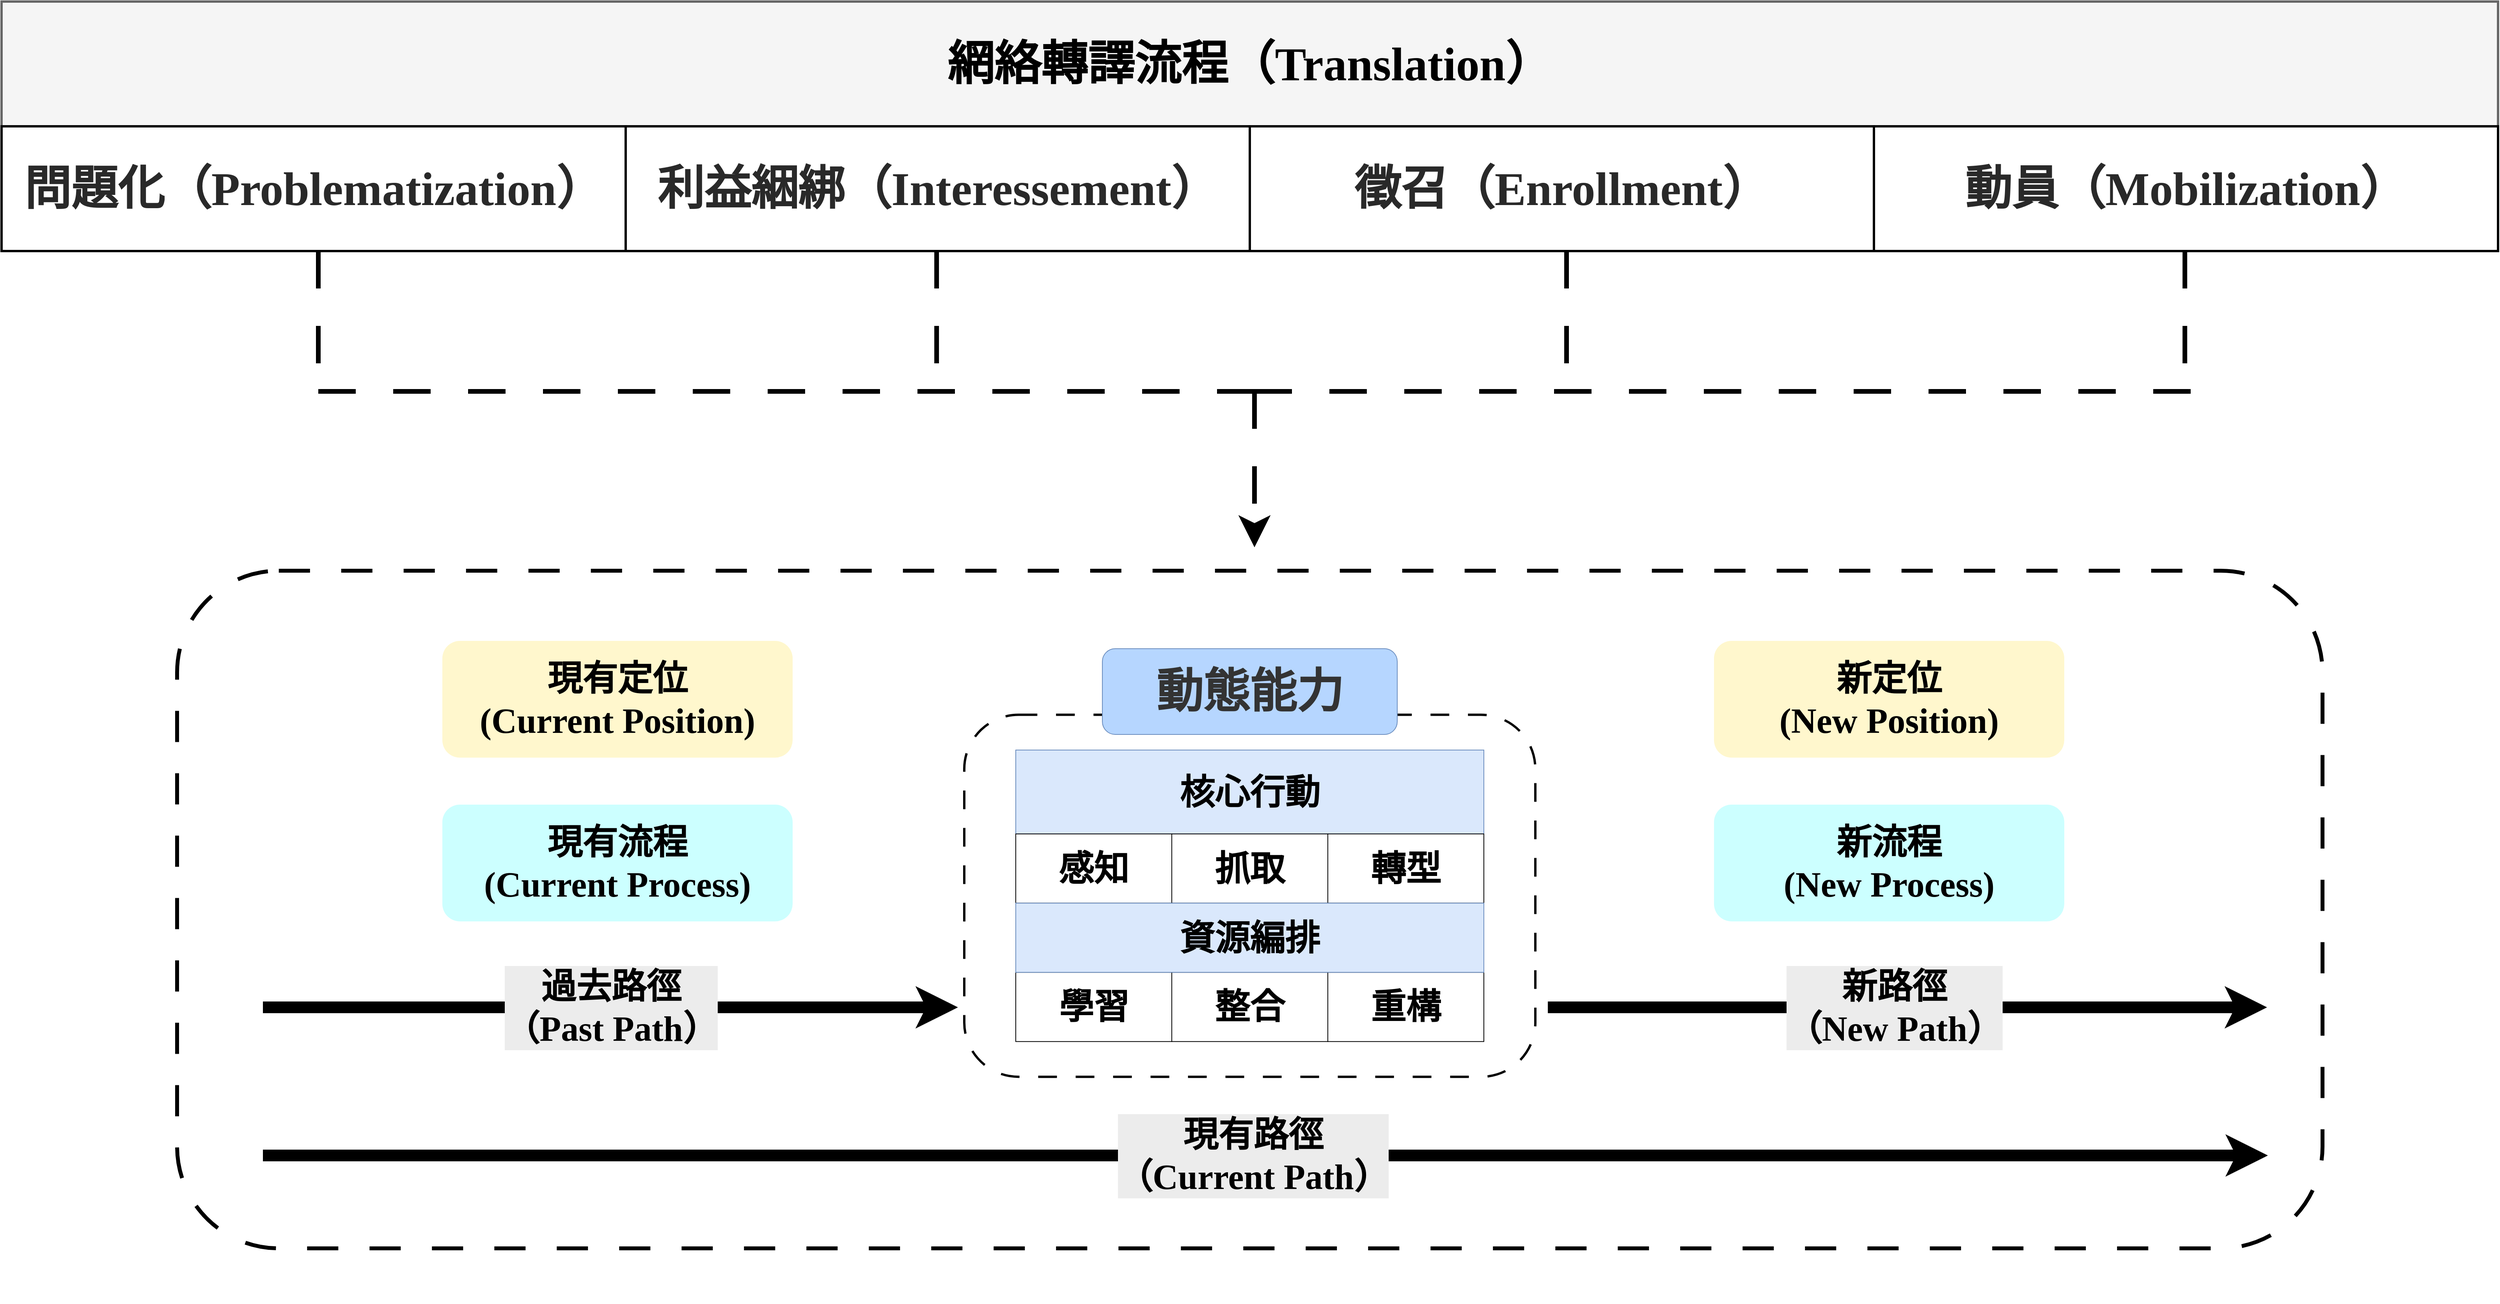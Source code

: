 <mxfile version="26.1.3">
  <diagram name="第1頁" id="wC7kurbf7wUDReqNRRzc">
    <mxGraphModel dx="3390" dy="1810" grid="1" gridSize="10" guides="1" tooltips="1" connect="1" arrows="1" fold="1" page="1" pageScale="1" pageWidth="1169" pageHeight="827" math="0" shadow="0">
      <root>
        <mxCell id="0" />
        <mxCell id="1" parent="0" />
        <mxCell id="01h_fH0Ezq0AhsoQUDCI-51" value="" style="group;movable=0;resizable=0;rotatable=0;deletable=0;editable=0;locked=1;connectable=0;" parent="1" vertex="1" connectable="0">
          <mxGeometry x="154" y="160" width="3200" height="700" as="geometry" />
        </mxCell>
        <mxCell id="Bq2czI2fm5DyTAyvNpCL-4" value="&lt;div&gt;&lt;font&gt;&lt;b&gt;&lt;span style=&quot;font-family: 標楷體; background-color: transparent; color: light-dark(rgb(0, 0, 0), rgb(255, 255, 255));&quot;&gt;網絡轉譯流程（&lt;/span&gt;&lt;span style=&quot;background-color: transparent; color: light-dark(rgb(0, 0, 0), rgb(255, 255, 255)); font-family: 標楷體;&quot;&gt;Translation）&lt;/span&gt;&lt;/b&gt;&lt;/font&gt;&lt;/div&gt;" style="rounded=0;whiteSpace=wrap;html=1;movable=1;resizable=1;rotatable=1;deletable=1;editable=1;locked=0;connectable=1;align=center;strokeColor=#666666;strokeWidth=3;verticalAlign=middle;fontFamily=Helvetica;fontSize=60;fillColor=#f5f5f5;fontColor=#333333;" parent="01h_fH0Ezq0AhsoQUDCI-51" vertex="1">
          <mxGeometry width="3200" height="160" as="geometry" />
        </mxCell>
        <mxCell id="Bq2czI2fm5DyTAyvNpCL-8" value="&lt;div&gt;&lt;span id=&quot;docs-internal-guid-ae83f5a6-7fff-8fde-e0c6-65114a091cd3&quot;&gt;&lt;span style=&quot;color: rgb(41, 41, 41); background-color: rgb(255, 255, 255); font-weight: 700; font-variant-numeric: normal; font-variant-east-asian: normal; font-variant-alternates: normal; font-variant-position: normal; font-variant-emoji: normal; vertical-align: baseline; white-space-collapse: preserve;&quot;&gt;&lt;font face=&quot;標楷體&quot;&gt;利益綑綁（Interessement）&lt;/font&gt;&lt;/span&gt;&lt;/span&gt;&lt;/div&gt;" style="rounded=0;whiteSpace=wrap;html=1;movable=0;resizable=0;rotatable=0;deletable=0;editable=0;locked=1;connectable=0;flipH=1;strokeColor=default;align=center;verticalAlign=middle;fontFamily=Helvetica;fontSize=60;fontColor=default;fillColor=default;strokeWidth=3;" parent="01h_fH0Ezq0AhsoQUDCI-51" vertex="1">
          <mxGeometry x="800" y="159.995" width="800" height="160" as="geometry" />
        </mxCell>
        <mxCell id="Bq2czI2fm5DyTAyvNpCL-9" value="&lt;div&gt;&lt;span id=&quot;docs-internal-guid-02cee520-7fff-a714-8f82-c0ed73381c71&quot;&gt;&lt;span style=&quot;color: rgb(41, 41, 41); background-color: rgb(255, 255, 255); font-weight: 700; font-variant-numeric: normal; font-variant-east-asian: normal; font-variant-alternates: normal; font-variant-position: normal; font-variant-emoji: normal; vertical-align: baseline; white-space-collapse: preserve;&quot;&gt;&lt;font face=&quot;標楷體&quot;&gt;徵召（&lt;/font&gt;&lt;/span&gt;&lt;/span&gt;&lt;span style=&quot;font-family: 標楷體; background-color: light-dark(rgb(255, 255, 255), rgb(18, 18, 18)); color: light-dark(rgb(41, 41, 41), rgb(202, 202, 202)); font-weight: 700; white-space-collapse: preserve;&quot;&gt;Enrollment）&lt;/span&gt;&lt;/div&gt;" style="rounded=0;whiteSpace=wrap;html=1;movable=1;resizable=1;rotatable=1;deletable=1;editable=1;locked=0;connectable=1;flipH=1;strokeColor=default;align=center;verticalAlign=middle;fontFamily=Helvetica;fontSize=60;fontColor=default;fillColor=default;strokeWidth=3;" parent="01h_fH0Ezq0AhsoQUDCI-51" vertex="1">
          <mxGeometry x="1600" y="159.995" width="800" height="160" as="geometry" />
        </mxCell>
        <mxCell id="Bq2czI2fm5DyTAyvNpCL-10" value="&lt;div&gt;&lt;span id=&quot;docs-internal-guid-2bd36903-7fff-b662-3506-067318d8adca&quot;&gt;&lt;span style=&quot;font-family: DFKai-SB; color: rgb(41, 41, 41); background-color: rgb(255, 255, 255); font-weight: 700; font-variant-numeric: normal; font-variant-east-asian: normal; font-variant-alternates: normal; font-variant-position: normal; font-variant-emoji: normal; vertical-align: baseline; white-space-collapse: preserve;&quot;&gt;&lt;font&gt;動員&lt;/font&gt;&lt;/span&gt;&lt;/span&gt;&lt;span style=&quot;background-color: light-dark(rgb(255, 255, 255), rgb(18, 18, 18)); color: light-dark(rgb(41, 41, 41), rgb(202, 202, 202)); font-family: DFKai-SB; font-weight: 700; white-space-collapse: preserve;&quot;&gt;（Mobilization）&lt;/span&gt;&lt;/div&gt;" style="rounded=0;whiteSpace=wrap;html=1;movable=1;resizable=1;rotatable=1;deletable=1;editable=1;locked=0;connectable=1;flipH=1;strokeColor=default;align=center;verticalAlign=middle;fontFamily=Helvetica;fontSize=60;fontColor=default;fillColor=default;strokeWidth=3;" parent="01h_fH0Ezq0AhsoQUDCI-51" vertex="1">
          <mxGeometry x="2400.0" y="159.995" width="800" height="160" as="geometry" />
        </mxCell>
        <mxCell id="Bq2czI2fm5DyTAyvNpCL-11" value="&lt;div&gt;&lt;b&gt;&lt;font face=&quot;標楷體&quot;&gt;&lt;span id=&quot;docs-internal-guid-4d6b0944-7fff-3b9e-f96f-b2088e79abd8&quot;&gt;&lt;span style=&quot;color: rgb(41, 41, 41); background-color: rgb(255, 255, 255); font-variant-numeric: normal; font-variant-east-asian: normal; font-variant-alternates: normal; font-variant-position: normal; font-variant-emoji: normal; vertical-align: baseline; white-space-collapse: preserve;&quot;&gt;問題化&lt;/span&gt;&lt;/span&gt;&lt;span style=&quot;background-color: rgb(255, 255, 255); color: rgb(41, 41, 41); white-space-collapse: preserve;&quot;&gt;（Problematization）&lt;/span&gt;&lt;/font&gt;&lt;/b&gt;&lt;/div&gt;" style="rounded=0;whiteSpace=wrap;html=1;movable=0;resizable=0;rotatable=0;deletable=0;editable=0;locked=1;connectable=0;flipH=1;fontSize=60;align=center;strokeColor=default;strokeWidth=3;verticalAlign=middle;fontFamily=Helvetica;fontColor=default;fillColor=default;" parent="01h_fH0Ezq0AhsoQUDCI-51" vertex="1">
          <mxGeometry y="159.995" width="800" height="160" as="geometry" />
        </mxCell>
        <mxCell id="01h_fH0Ezq0AhsoQUDCI-42" value="" style="endArrow=none;dashed=1;html=1;rounded=0;dashPattern=8 8;strokeColor=default;strokeWidth=6;align=center;verticalAlign=middle;fontFamily=Helvetica;fontSize=45;fontColor=default;labelBackgroundColor=default;endSize=5;startFill=0;endFill=1;movable=0;resizable=0;rotatable=0;deletable=0;editable=0;locked=1;connectable=0;" parent="01h_fH0Ezq0AhsoQUDCI-51" edge="1">
          <mxGeometry width="50" height="50" relative="1" as="geometry">
            <mxPoint x="1198.57" y="320" as="sourcePoint" />
            <mxPoint x="1198.57" y="480" as="targetPoint" />
          </mxGeometry>
        </mxCell>
        <mxCell id="01h_fH0Ezq0AhsoQUDCI-43" value="" style="endArrow=none;dashed=1;html=1;rounded=0;dashPattern=8 8;strokeColor=default;strokeWidth=6;align=center;verticalAlign=middle;fontFamily=Helvetica;fontSize=45;fontColor=default;labelBackgroundColor=default;endSize=5;endFill=1;startFill=0;movable=0;resizable=0;rotatable=0;deletable=0;editable=0;locked=1;connectable=0;" parent="01h_fH0Ezq0AhsoQUDCI-51" edge="1">
          <mxGeometry width="50" height="50" relative="1" as="geometry">
            <mxPoint x="2006" y="320" as="sourcePoint" />
            <mxPoint x="2006" y="480" as="targetPoint" />
          </mxGeometry>
        </mxCell>
        <mxCell id="01h_fH0Ezq0AhsoQUDCI-44" value="" style="endArrow=none;dashed=1;html=1;rounded=0;dashPattern=8 8;strokeColor=default;strokeWidth=6;align=center;verticalAlign=middle;fontFamily=Helvetica;fontSize=45;fontColor=default;labelBackgroundColor=default;endSize=5;endFill=1;startFill=0;movable=0;resizable=0;rotatable=0;deletable=0;editable=0;locked=1;connectable=0;" parent="01h_fH0Ezq0AhsoQUDCI-51" edge="1">
          <mxGeometry width="50" height="50" relative="1" as="geometry">
            <mxPoint x="2798.57" y="320" as="sourcePoint" />
            <mxPoint x="2798.57" y="480" as="targetPoint" />
          </mxGeometry>
        </mxCell>
        <mxCell id="01h_fH0Ezq0AhsoQUDCI-45" value="" style="endArrow=none;dashed=1;html=1;rounded=0;dashPattern=8 8;strokeColor=default;strokeWidth=6;align=center;verticalAlign=middle;fontFamily=Helvetica;fontSize=45;fontColor=default;labelBackgroundColor=default;endSize=5;startFill=0;endFill=1;movable=0;resizable=0;rotatable=0;deletable=0;editable=0;locked=1;connectable=0;" parent="01h_fH0Ezq0AhsoQUDCI-51" edge="1">
          <mxGeometry width="50" height="50" relative="1" as="geometry">
            <mxPoint x="406" y="320" as="sourcePoint" />
            <mxPoint x="406" y="480" as="targetPoint" />
          </mxGeometry>
        </mxCell>
        <mxCell id="01h_fH0Ezq0AhsoQUDCI-46" value="" style="endArrow=none;dashed=1;html=1;rounded=0;dashPattern=8 8;strokeColor=default;strokeWidth=6;align=center;verticalAlign=middle;fontFamily=Helvetica;fontSize=45;fontColor=default;labelBackgroundColor=default;endSize=5;startFill=0;movable=0;resizable=0;rotatable=0;deletable=0;editable=0;locked=1;connectable=0;" parent="01h_fH0Ezq0AhsoQUDCI-51" edge="1">
          <mxGeometry width="50" height="50" relative="1" as="geometry">
            <mxPoint x="406" y="500" as="sourcePoint" />
            <mxPoint x="1606" y="500" as="targetPoint" />
          </mxGeometry>
        </mxCell>
        <mxCell id="01h_fH0Ezq0AhsoQUDCI-47" value="" style="endArrow=classic;dashed=1;html=1;rounded=0;dashPattern=8 8;strokeColor=default;strokeWidth=6;align=center;verticalAlign=middle;fontFamily=Helvetica;fontSize=45;fontColor=default;labelBackgroundColor=default;endSize=22;" parent="01h_fH0Ezq0AhsoQUDCI-51" edge="1">
          <mxGeometry width="50" height="50" relative="1" as="geometry">
            <mxPoint x="1606" y="500" as="sourcePoint" />
            <mxPoint x="1606" y="700" as="targetPoint" />
          </mxGeometry>
        </mxCell>
        <mxCell id="01h_fH0Ezq0AhsoQUDCI-50" value="" style="endArrow=none;dashed=1;html=1;rounded=0;dashPattern=8 8;strokeColor=default;strokeWidth=6;align=center;verticalAlign=middle;fontFamily=Helvetica;fontSize=45;fontColor=default;labelBackgroundColor=default;endSize=5;startFill=0;movable=0;resizable=0;rotatable=0;deletable=0;editable=0;locked=1;connectable=0;" parent="01h_fH0Ezq0AhsoQUDCI-51" edge="1">
          <mxGeometry width="50" height="50" relative="1" as="geometry">
            <mxPoint x="1606" y="500" as="sourcePoint" />
            <mxPoint x="2806" y="500" as="targetPoint" />
          </mxGeometry>
        </mxCell>
        <mxCell id="01h_fH0Ezq0AhsoQUDCI-25" value="" style="group;dashed=1;dashPattern=8 8;movable=0;resizable=0;rotatable=0;deletable=0;editable=0;locked=1;connectable=0;" parent="1" vertex="1" connectable="0">
          <mxGeometry x="214" y="879.997" width="3080" height="949.091" as="geometry" />
        </mxCell>
        <mxCell id="GsVl5pBXx7Pnx02ccX-W-87" value="" style="group;movable=0;resizable=0;rotatable=0;deletable=0;editable=0;locked=1;connectable=0;" parent="1" vertex="1" connectable="0">
          <mxGeometry x="379" y="890" width="2750" height="869.09" as="geometry" />
        </mxCell>
        <mxCell id="GsVl5pBXx7Pnx02ccX-W-22" value="" style="rounded=1;whiteSpace=wrap;html=1;dashed=1;dashPattern=8 8;strokeWidth=5;movable=1;resizable=1;rotatable=1;deletable=1;editable=1;locked=0;connectable=1;" parent="GsVl5pBXx7Pnx02ccX-W-87" vertex="1">
          <mxGeometry width="2750" height="869.09" as="geometry" />
        </mxCell>
        <mxCell id="GsVl5pBXx7Pnx02ccX-W-23" value="3100 pt" style="endArrow=classic;html=1;rounded=0;fontSize=45;strokeWidth=15;strokeColor=default;align=center;verticalAlign=middle;fontFamily=Helvetica;fontColor=default;labelBackgroundColor=default;entryX=0.299;entryY=0.643;entryDx=0;entryDy=0;entryPerimeter=0;" parent="GsVl5pBXx7Pnx02ccX-W-87" edge="1">
          <mxGeometry relative="1" as="geometry">
            <mxPoint x="110" y="560" as="sourcePoint" />
            <mxPoint x="1000.92" y="560" as="targetPoint" />
          </mxGeometry>
        </mxCell>
        <mxCell id="GsVl5pBXx7Pnx02ccX-W-24" value="&lt;font face=&quot;標楷體&quot;&gt;&lt;span style=&quot;font-size: 45px;&quot;&gt;&lt;b&gt;過去路徑&lt;/b&gt;&lt;/span&gt;&lt;/font&gt;&lt;div&gt;&lt;font face=&quot;標楷體&quot;&gt;&lt;span style=&quot;font-size: 45px;&quot;&gt;&lt;b&gt;（Past Path）&lt;/b&gt;&lt;/span&gt;&lt;/font&gt;&lt;/div&gt;" style="edgeLabel;html=1;align=center;verticalAlign=middle;resizable=1;points=[];labelBorderColor=none;textShadow=0;movable=1;rotatable=1;deletable=1;editable=1;locked=0;connectable=1;rounded=0;strokeColor=default;strokeWidth=15;fontFamily=Helvetica;fontSize=45;fontColor=default;labelBackgroundColor=#ECECEC;fillColor=none;gradientColor=none;" parent="GsVl5pBXx7Pnx02ccX-W-23" vertex="1" connectable="0">
          <mxGeometry relative="1" as="geometry">
            <mxPoint as="offset" />
          </mxGeometry>
        </mxCell>
        <mxCell id="GsVl5pBXx7Pnx02ccX-W-25" value="" style="endArrow=classic;html=1;rounded=0;fontSize=45;strokeWidth=15;" parent="GsVl5pBXx7Pnx02ccX-W-87" edge="1">
          <mxGeometry relative="1" as="geometry">
            <mxPoint x="110" y="750" as="sourcePoint" />
            <mxPoint x="2680" y="750" as="targetPoint" />
          </mxGeometry>
        </mxCell>
        <mxCell id="GsVl5pBXx7Pnx02ccX-W-26" value="Label" style="edgeLabel;resizable=0;html=1;;align=center;verticalAlign=middle;movable=0;rotatable=0;deletable=0;editable=0;locked=1;connectable=0;" parent="GsVl5pBXx7Pnx02ccX-W-25" connectable="0" vertex="1">
          <mxGeometry relative="1" as="geometry" />
        </mxCell>
        <mxCell id="GsVl5pBXx7Pnx02ccX-W-27" value="Text" style="edgeLabel;html=1;align=center;verticalAlign=middle;resizable=0;points=[];movable=0;rotatable=0;deletable=0;editable=0;locked=1;connectable=0;" parent="GsVl5pBXx7Pnx02ccX-W-25" vertex="1" connectable="0">
          <mxGeometry x="-0.018" y="2" relative="1" as="geometry">
            <mxPoint x="-1" as="offset" />
          </mxGeometry>
        </mxCell>
        <mxCell id="GsVl5pBXx7Pnx02ccX-W-28" value="&lt;font face=&quot;標楷體&quot;&gt;&lt;span style=&quot;font-size: 45px;&quot;&gt;&lt;b&gt;現有路徑&lt;/b&gt;&lt;/span&gt;&lt;/font&gt;&lt;div&gt;&lt;font face=&quot;標楷體&quot;&gt;&lt;span style=&quot;font-size: 45px;&quot;&gt;&lt;b&gt;（Current Path）&lt;/b&gt;&lt;/span&gt;&lt;/font&gt;&lt;/div&gt;" style="edgeLabel;html=1;align=center;verticalAlign=middle;resizable=1;points=[];labelBorderColor=none;movable=1;rotatable=1;deletable=1;editable=1;locked=0;connectable=1;rounded=0;strokeColor=default;strokeWidth=15;fontFamily=Helvetica;fontSize=45;fontColor=default;labelBackgroundColor=#ECECEC;fillColor=none;gradientColor=none;" parent="GsVl5pBXx7Pnx02ccX-W-25" vertex="1" connectable="0">
          <mxGeometry x="-0.009" y="-1" relative="1" as="geometry">
            <mxPoint x="-5" y="-1" as="offset" />
          </mxGeometry>
        </mxCell>
        <mxCell id="GsVl5pBXx7Pnx02ccX-W-67" value="" style="group" parent="GsVl5pBXx7Pnx02ccX-W-87" vertex="1" connectable="0">
          <mxGeometry x="1009" y="90" width="732" height="553.227" as="geometry" />
        </mxCell>
        <mxCell id="GsVl5pBXx7Pnx02ccX-W-36" value="" style="rounded=1;whiteSpace=wrap;html=1;movable=1;resizable=1;rotatable=1;deletable=1;editable=1;locked=0;connectable=1;strokeWidth=3;dashed=1;dashPattern=8 8;" parent="GsVl5pBXx7Pnx02ccX-W-67" vertex="1">
          <mxGeometry y="94.787" width="732" height="464.3" as="geometry" />
        </mxCell>
        <mxCell id="GsVl5pBXx7Pnx02ccX-W-66" value="" style="group" parent="GsVl5pBXx7Pnx02ccX-W-67" vertex="1" connectable="0">
          <mxGeometry x="66" y="139.996" width="600" height="373.884" as="geometry" />
        </mxCell>
        <mxCell id="GsVl5pBXx7Pnx02ccX-W-39" value="&lt;b&gt;核心行動&lt;/b&gt;" style="rounded=0;whiteSpace=wrap;html=1;fontSize=45;fontFamily=標楷體;movable=1;resizable=1;rotatable=1;deletable=1;editable=1;locked=0;connectable=1;fillColor=#dae8fc;strokeColor=#6c8ebf;" parent="GsVl5pBXx7Pnx02ccX-W-66" vertex="1">
          <mxGeometry width="600" height="107.593" as="geometry" />
        </mxCell>
        <mxCell id="GsVl5pBXx7Pnx02ccX-W-41" value="&lt;font face=&quot;標楷體&quot; style=&quot;font-size: 45px;&quot;&gt;&lt;b&gt;學習&lt;/b&gt;&lt;/font&gt;" style="rounded=0;whiteSpace=wrap;html=1;movable=1;resizable=1;rotatable=1;deletable=1;editable=1;locked=0;connectable=1;" parent="GsVl5pBXx7Pnx02ccX-W-66" vertex="1">
          <mxGeometry y="285.114" width="200" height="88.77" as="geometry" />
        </mxCell>
        <mxCell id="GsVl5pBXx7Pnx02ccX-W-43" value="&lt;font face=&quot;標楷體&quot;&gt;&lt;span style=&quot;font-size: 45px;&quot;&gt;&lt;b&gt;整合&lt;/b&gt;&lt;/span&gt;&lt;/font&gt;" style="rounded=0;whiteSpace=wrap;html=1;movable=1;resizable=1;rotatable=1;deletable=1;editable=1;locked=0;connectable=1;" parent="GsVl5pBXx7Pnx02ccX-W-66" vertex="1">
          <mxGeometry x="200" y="285.117" width="200" height="88.764" as="geometry" />
        </mxCell>
        <mxCell id="GsVl5pBXx7Pnx02ccX-W-42" value="&lt;font face=&quot;標楷體&quot; style=&quot;font-size: 45px;&quot;&gt;&lt;b&gt;重構&lt;/b&gt;&lt;/font&gt;" style="rounded=0;whiteSpace=wrap;html=1;movable=1;resizable=1;rotatable=1;deletable=1;editable=1;locked=0;connectable=1;" parent="GsVl5pBXx7Pnx02ccX-W-66" vertex="1">
          <mxGeometry x="400" y="285.117" width="200" height="88.764" as="geometry" />
        </mxCell>
        <mxCell id="GsVl5pBXx7Pnx02ccX-W-44" value="&lt;font face=&quot;標楷體&quot;&gt;&lt;span style=&quot;font-size: 45px;&quot;&gt;&lt;b&gt;抓取&lt;/b&gt;&lt;/span&gt;&lt;/font&gt;" style="rounded=0;whiteSpace=wrap;html=1;movable=1;resizable=1;rotatable=1;deletable=1;editable=1;locked=0;connectable=1;" parent="GsVl5pBXx7Pnx02ccX-W-66" vertex="1">
          <mxGeometry x="200" y="107.594" width="200" height="88.764" as="geometry" />
        </mxCell>
        <mxCell id="GsVl5pBXx7Pnx02ccX-W-45" value="&lt;font face=&quot;標楷體&quot; style=&quot;font-size: 45px;&quot;&gt;&lt;b&gt;感知&lt;/b&gt;&lt;/font&gt;" style="rounded=0;whiteSpace=wrap;html=1;movable=1;resizable=1;rotatable=1;deletable=1;editable=1;locked=0;connectable=1;" parent="GsVl5pBXx7Pnx02ccX-W-66" vertex="1">
          <mxGeometry y="107.594" width="200" height="88.764" as="geometry" />
        </mxCell>
        <mxCell id="GsVl5pBXx7Pnx02ccX-W-46" value="&lt;font face=&quot;標楷體&quot; style=&quot;font-size: 45px;&quot;&gt;&lt;b&gt;轉型&lt;/b&gt;&lt;/font&gt;" style="rounded=0;whiteSpace=wrap;html=1;movable=1;resizable=1;rotatable=1;deletable=1;editable=1;locked=0;connectable=1;" parent="GsVl5pBXx7Pnx02ccX-W-66" vertex="1">
          <mxGeometry x="400" y="107.59" width="200" height="88.76" as="geometry" />
        </mxCell>
        <mxCell id="GsVl5pBXx7Pnx02ccX-W-40" value="&lt;b&gt;資源編排&lt;/b&gt;" style="rounded=0;whiteSpace=wrap;html=1;fontSize=45;fontFamily=標楷體;movable=1;resizable=1;rotatable=1;deletable=1;editable=1;locked=0;connectable=1;fillColor=#dae8fc;strokeColor=#6c8ebf;" parent="GsVl5pBXx7Pnx02ccX-W-66" vertex="1">
          <mxGeometry y="196.353" width="600" height="88.764" as="geometry" />
        </mxCell>
        <mxCell id="GsVl5pBXx7Pnx02ccX-W-78" value="" style="group;aspect=fixed;flipV=0;" parent="GsVl5pBXx7Pnx02ccX-W-87" vertex="1" connectable="0">
          <mxGeometry x="340" y="90.0" width="449" height="359.7" as="geometry" />
        </mxCell>
        <mxCell id="GsVl5pBXx7Pnx02ccX-W-47" value="&lt;font style=&quot;font-size: 45px;&quot; face=&quot;標楷體&quot;&gt;&lt;b style=&quot;&quot;&gt;現有流程&lt;/b&gt;&lt;/font&gt;&lt;div&gt;&lt;font style=&quot;font-size: 45px;&quot; face=&quot;標楷體&quot;&gt;&lt;b style=&quot;&quot;&gt;(Current Process)&lt;/b&gt;&lt;/font&gt;&lt;/div&gt;" style="rounded=1;whiteSpace=wrap;html=1;fillColor=#CCFFFF;strokeColor=none;gradientColor=none;align=center;verticalAlign=middle;fontFamily=Helvetica;fontSize=12;fontColor=default;" parent="GsVl5pBXx7Pnx02ccX-W-78" vertex="1">
          <mxGeometry y="210.0" width="449" height="149.7" as="geometry" />
        </mxCell>
        <mxCell id="GsVl5pBXx7Pnx02ccX-W-69" value="&lt;span style=&quot;color: rgb(0, 0, 0); font-family: 標楷體; font-size: 45px; font-weight: 700;&quot;&gt;現有定位&lt;/span&gt;&lt;div style=&quot;color: rgb(0, 0, 0); font-family: 標楷體; font-size: 45px; font-weight: 700;&quot;&gt;(Current Position)&lt;/div&gt;" style="rounded=1;whiteSpace=wrap;html=1;fillColor=#FFF7CD;strokeColor=none;" parent="GsVl5pBXx7Pnx02ccX-W-78" vertex="1">
          <mxGeometry width="449" height="149.7" as="geometry" />
        </mxCell>
        <mxCell id="GsVl5pBXx7Pnx02ccX-W-79" value="" style="group;flipV=0;" parent="GsVl5pBXx7Pnx02ccX-W-87" vertex="1" connectable="0">
          <mxGeometry x="1970" y="90.0" width="450" height="360" as="geometry" />
        </mxCell>
        <mxCell id="GsVl5pBXx7Pnx02ccX-W-70" value="&lt;span style=&quot;color: rgb(0, 0, 0); font-family: 標楷體; font-size: 45px; font-weight: 700;&quot;&gt;新定位&lt;/span&gt;&lt;div style=&quot;color: rgb(0, 0, 0); font-family: 標楷體; font-size: 45px; font-weight: 700;&quot;&gt;(New Position)&lt;/div&gt;" style="rounded=1;whiteSpace=wrap;html=1;fillColor=#FFF7CD;strokeColor=none;" parent="GsVl5pBXx7Pnx02ccX-W-79" vertex="1">
          <mxGeometry width="449" height="149.7" as="geometry" />
        </mxCell>
        <mxCell id="GsVl5pBXx7Pnx02ccX-W-71" value="&lt;font style=&quot;font-size: 45px;&quot; face=&quot;標楷體&quot;&gt;&lt;b style=&quot;&quot;&gt;新流程&lt;/b&gt;&lt;/font&gt;&lt;div&gt;&lt;font style=&quot;font-size: 45px;&quot; face=&quot;標楷體&quot;&gt;&lt;b style=&quot;&quot;&gt;(&lt;/b&gt;&lt;/font&gt;&lt;span style=&quot;font-family: 標楷體; font-size: 45px; font-weight: 700;&quot;&gt;New&amp;nbsp;&lt;/span&gt;&lt;font style=&quot;font-size: 45px;&quot; face=&quot;標楷體&quot;&gt;&lt;b style=&quot;&quot;&gt;Process)&lt;/b&gt;&lt;/font&gt;&lt;/div&gt;" style="rounded=1;whiteSpace=wrap;html=1;fillColor=#CCFFFF;strokeColor=none;gradientColor=none;align=center;verticalAlign=middle;fontFamily=Helvetica;fontSize=12;fontColor=default;" parent="GsVl5pBXx7Pnx02ccX-W-79" vertex="1">
          <mxGeometry y="210.0" width="449" height="149.7" as="geometry" />
        </mxCell>
        <mxCell id="GsVl5pBXx7Pnx02ccX-W-80" value="" style="endArrow=classic;html=1;rounded=0;fontSize=45;strokeWidth=15;strokeColor=default;align=center;verticalAlign=middle;fontFamily=Helvetica;fontColor=default;labelBackgroundColor=default;entryX=0.299;entryY=0.643;entryDx=0;entryDy=0;entryPerimeter=0;" parent="GsVl5pBXx7Pnx02ccX-W-87" edge="1">
          <mxGeometry relative="1" as="geometry">
            <mxPoint x="1757" y="560" as="sourcePoint" />
            <mxPoint x="2678.92" y="560" as="targetPoint" />
          </mxGeometry>
        </mxCell>
        <mxCell id="GsVl5pBXx7Pnx02ccX-W-81" value="&lt;font face=&quot;標楷體&quot;&gt;&lt;span style=&quot;font-size: 45px;&quot;&gt;&lt;b&gt;新路徑&lt;/b&gt;&lt;/span&gt;&lt;/font&gt;&lt;div&gt;&lt;font face=&quot;標楷體&quot;&gt;&lt;span style=&quot;font-size: 45px;&quot;&gt;&lt;b&gt;（New Path）&lt;/b&gt;&lt;/span&gt;&lt;/font&gt;&lt;/div&gt;" style="edgeLabel;html=1;align=center;verticalAlign=middle;resizable=1;points=[];labelBorderColor=none;textShadow=0;movable=1;rotatable=1;deletable=1;editable=1;locked=0;connectable=1;rounded=0;strokeColor=default;strokeWidth=15;fontFamily=Helvetica;fontSize=45;fontColor=default;labelBackgroundColor=#ECECEC;fillColor=none;gradientColor=none;" parent="GsVl5pBXx7Pnx02ccX-W-80" vertex="1" connectable="0">
          <mxGeometry relative="1" as="geometry">
            <mxPoint x="-17" as="offset" />
          </mxGeometry>
        </mxCell>
        <mxCell id="GsVl5pBXx7Pnx02ccX-W-51" value="&lt;font style=&quot;font-size: 60px;&quot; face=&quot;標楷體&quot; color=&quot;#333333&quot;&gt;&lt;b style=&quot;&quot;&gt;動態能力&lt;/b&gt;&lt;/font&gt;" style="rounded=1;whiteSpace=wrap;html=1;strokeColor=#6c8ebf;fillColor=#B6D6FF;" parent="GsVl5pBXx7Pnx02ccX-W-87" vertex="1">
          <mxGeometry x="1186" y="100" width="378" height="110" as="geometry" />
        </mxCell>
      </root>
    </mxGraphModel>
  </diagram>
</mxfile>
